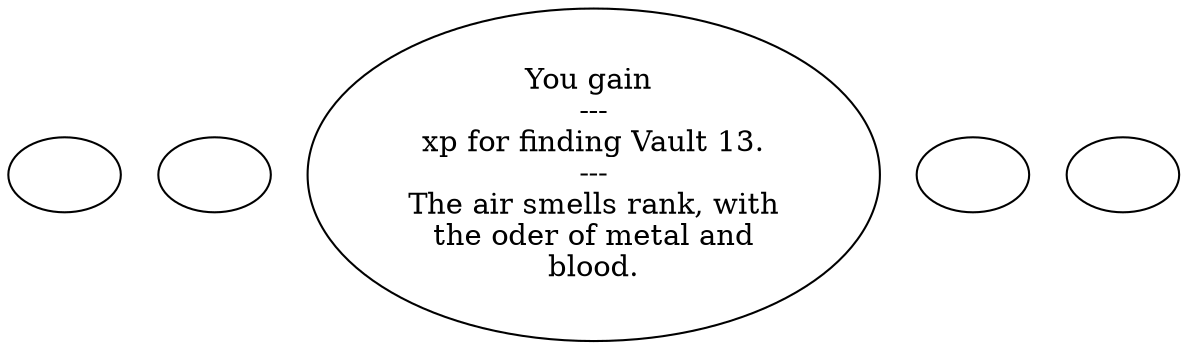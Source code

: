 digraph vault13 {
  "checkPartyMembersNearDoor" [style=filled       fillcolor="#FFFFFF"       color="#000000"]
  "checkPartyMembersNearDoor" [label=""]
  "start" [style=filled       fillcolor="#FFFFFF"       color="#000000"]
  "start" [label=""]
  "map_enter_p_proc" [style=filled       fillcolor="#FFFFFF"       color="#000000"]
  "map_enter_p_proc" [label="You gain \n---\nxp for finding Vault 13.\n---\nThe air smells rank, with\nthe oder of metal and\nblood."]
  "map_update_p_proc" [style=filled       fillcolor="#FFFFFF"       color="#000000"]
  "map_update_p_proc" [label=""]
  "Initial_Inven" [style=filled       fillcolor="#FFFFFF"       color="#000000"]
  "Initial_Inven" [label=""]
}